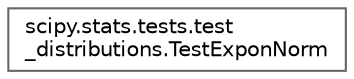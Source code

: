 digraph "Graphical Class Hierarchy"
{
 // LATEX_PDF_SIZE
  bgcolor="transparent";
  edge [fontname=Helvetica,fontsize=10,labelfontname=Helvetica,labelfontsize=10];
  node [fontname=Helvetica,fontsize=10,shape=box,height=0.2,width=0.4];
  rankdir="LR";
  Node0 [id="Node000000",label="scipy.stats.tests.test\l_distributions.TestExponNorm",height=0.2,width=0.4,color="grey40", fillcolor="white", style="filled",URL="$d4/d8d/classscipy_1_1stats_1_1tests_1_1test__distributions_1_1TestExponNorm.html",tooltip=" "];
}
